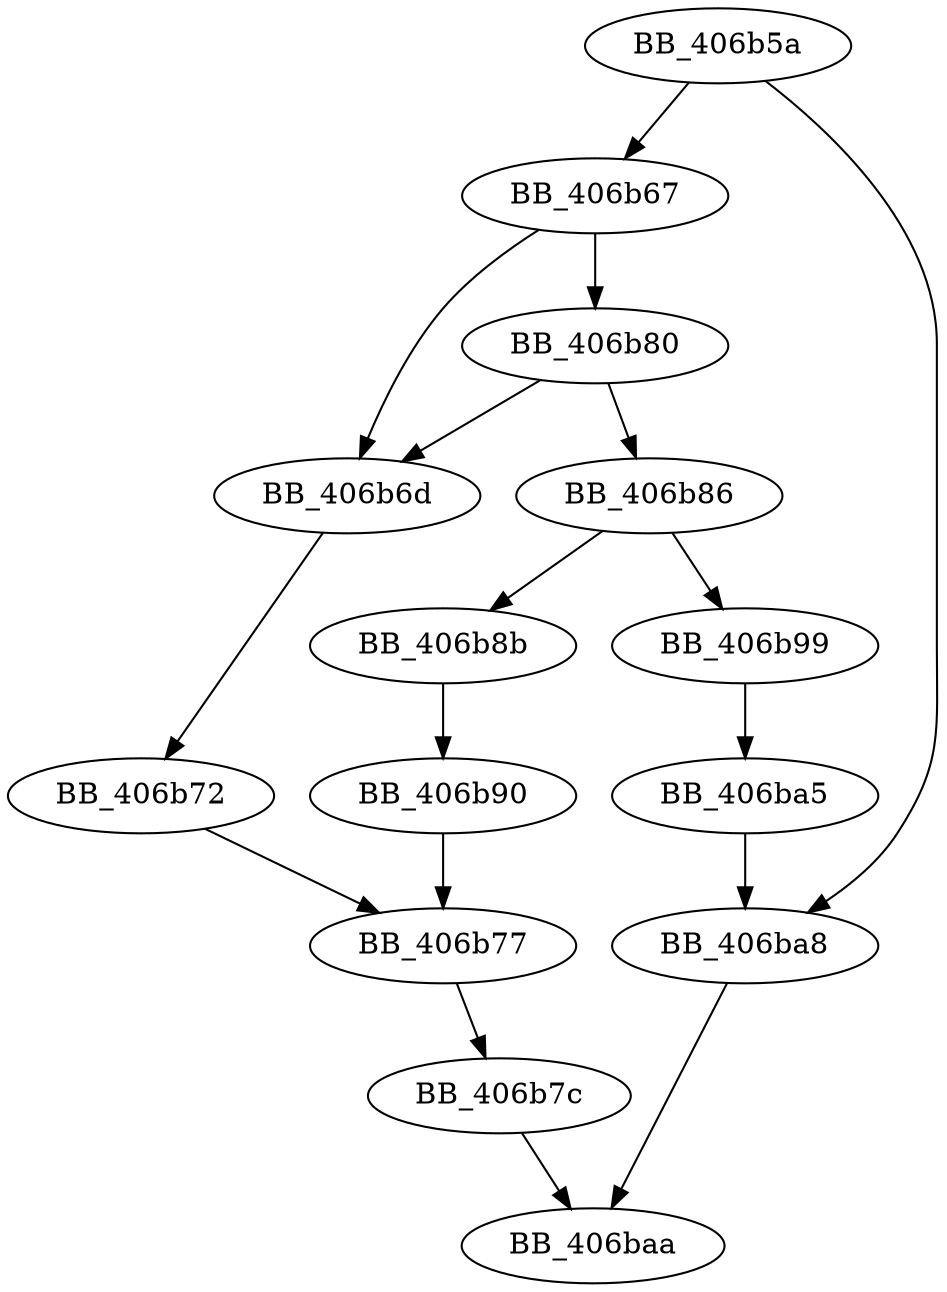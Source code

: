 DiGraph _memmove_s{
BB_406b5a->BB_406b67
BB_406b5a->BB_406ba8
BB_406b67->BB_406b6d
BB_406b67->BB_406b80
BB_406b6d->BB_406b72
BB_406b72->BB_406b77
BB_406b77->BB_406b7c
BB_406b7c->BB_406baa
BB_406b80->BB_406b6d
BB_406b80->BB_406b86
BB_406b86->BB_406b8b
BB_406b86->BB_406b99
BB_406b8b->BB_406b90
BB_406b90->BB_406b77
BB_406b99->BB_406ba5
BB_406ba5->BB_406ba8
BB_406ba8->BB_406baa
}
